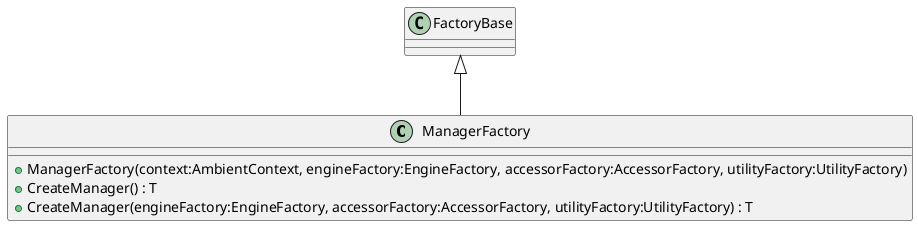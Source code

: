 @startuml
class ManagerFactory {
    + ManagerFactory(context:AmbientContext, engineFactory:EngineFactory, accessorFactory:AccessorFactory, utilityFactory:UtilityFactory)
    + CreateManager() : T
    + CreateManager(engineFactory:EngineFactory, accessorFactory:AccessorFactory, utilityFactory:UtilityFactory) : T
}
FactoryBase <|-- ManagerFactory
@enduml
